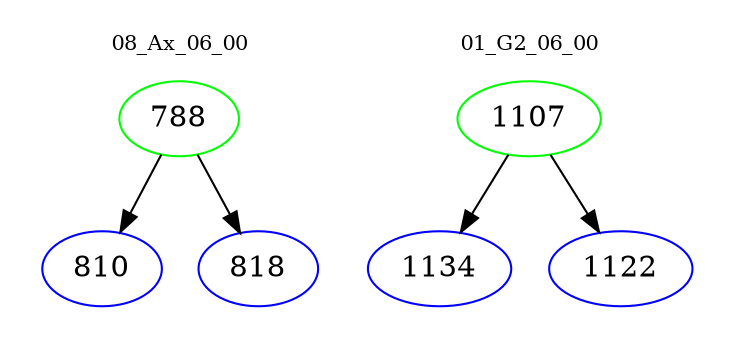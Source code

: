 digraph{
subgraph cluster_0 {
color = white
label = "08_Ax_06_00";
fontsize=10;
T0_788 [label="788", color="green"]
T0_788 -> T0_810 [color="black"]
T0_810 [label="810", color="blue"]
T0_788 -> T0_818 [color="black"]
T0_818 [label="818", color="blue"]
}
subgraph cluster_1 {
color = white
label = "01_G2_06_00";
fontsize=10;
T1_1107 [label="1107", color="green"]
T1_1107 -> T1_1134 [color="black"]
T1_1134 [label="1134", color="blue"]
T1_1107 -> T1_1122 [color="black"]
T1_1122 [label="1122", color="blue"]
}
}
